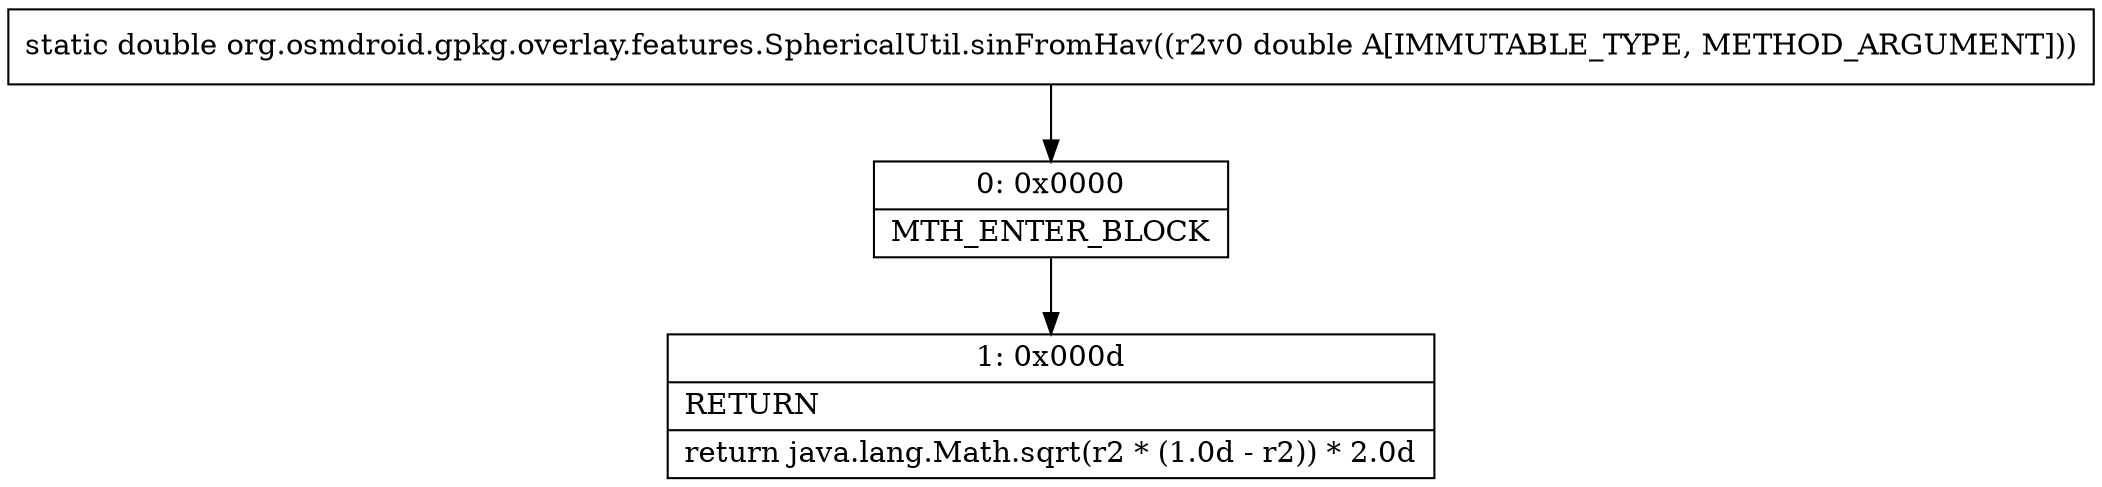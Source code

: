 digraph "CFG fororg.osmdroid.gpkg.overlay.features.SphericalUtil.sinFromHav(D)D" {
Node_0 [shape=record,label="{0\:\ 0x0000|MTH_ENTER_BLOCK\l}"];
Node_1 [shape=record,label="{1\:\ 0x000d|RETURN\l|return java.lang.Math.sqrt(r2 * (1.0d \- r2)) * 2.0d\l}"];
MethodNode[shape=record,label="{static double org.osmdroid.gpkg.overlay.features.SphericalUtil.sinFromHav((r2v0 double A[IMMUTABLE_TYPE, METHOD_ARGUMENT])) }"];
MethodNode -> Node_0;
Node_0 -> Node_1;
}

